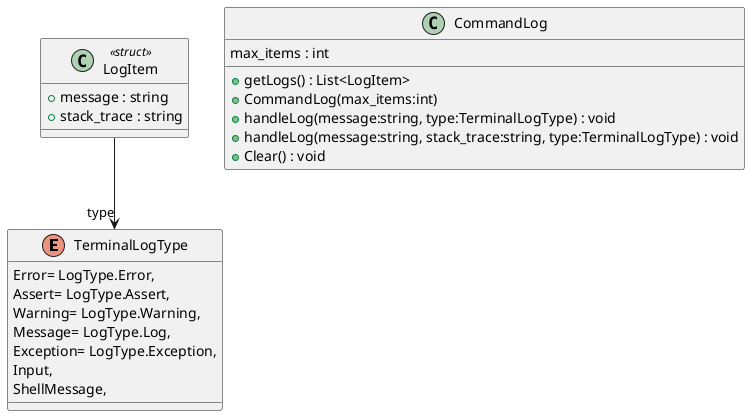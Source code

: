 @startuml
enum TerminalLogType {
    Error= LogType.Error,
    Assert= LogType.Assert,
    Warning= LogType.Warning,
    Message= LogType.Log,
    Exception= LogType.Exception,
    Input,
    ShellMessage,
}
class LogItem <<struct>> {
    + message : string
    + stack_trace : string
}
class CommandLog {
    max_items : int
    + getLogs() : List<LogItem>
    + CommandLog(max_items:int)
    + handleLog(message:string, type:TerminalLogType) : void
    + handleLog(message:string, stack_trace:string, type:TerminalLogType) : void
    + Clear() : void
}
LogItem --> "type" TerminalLogType
@enduml
